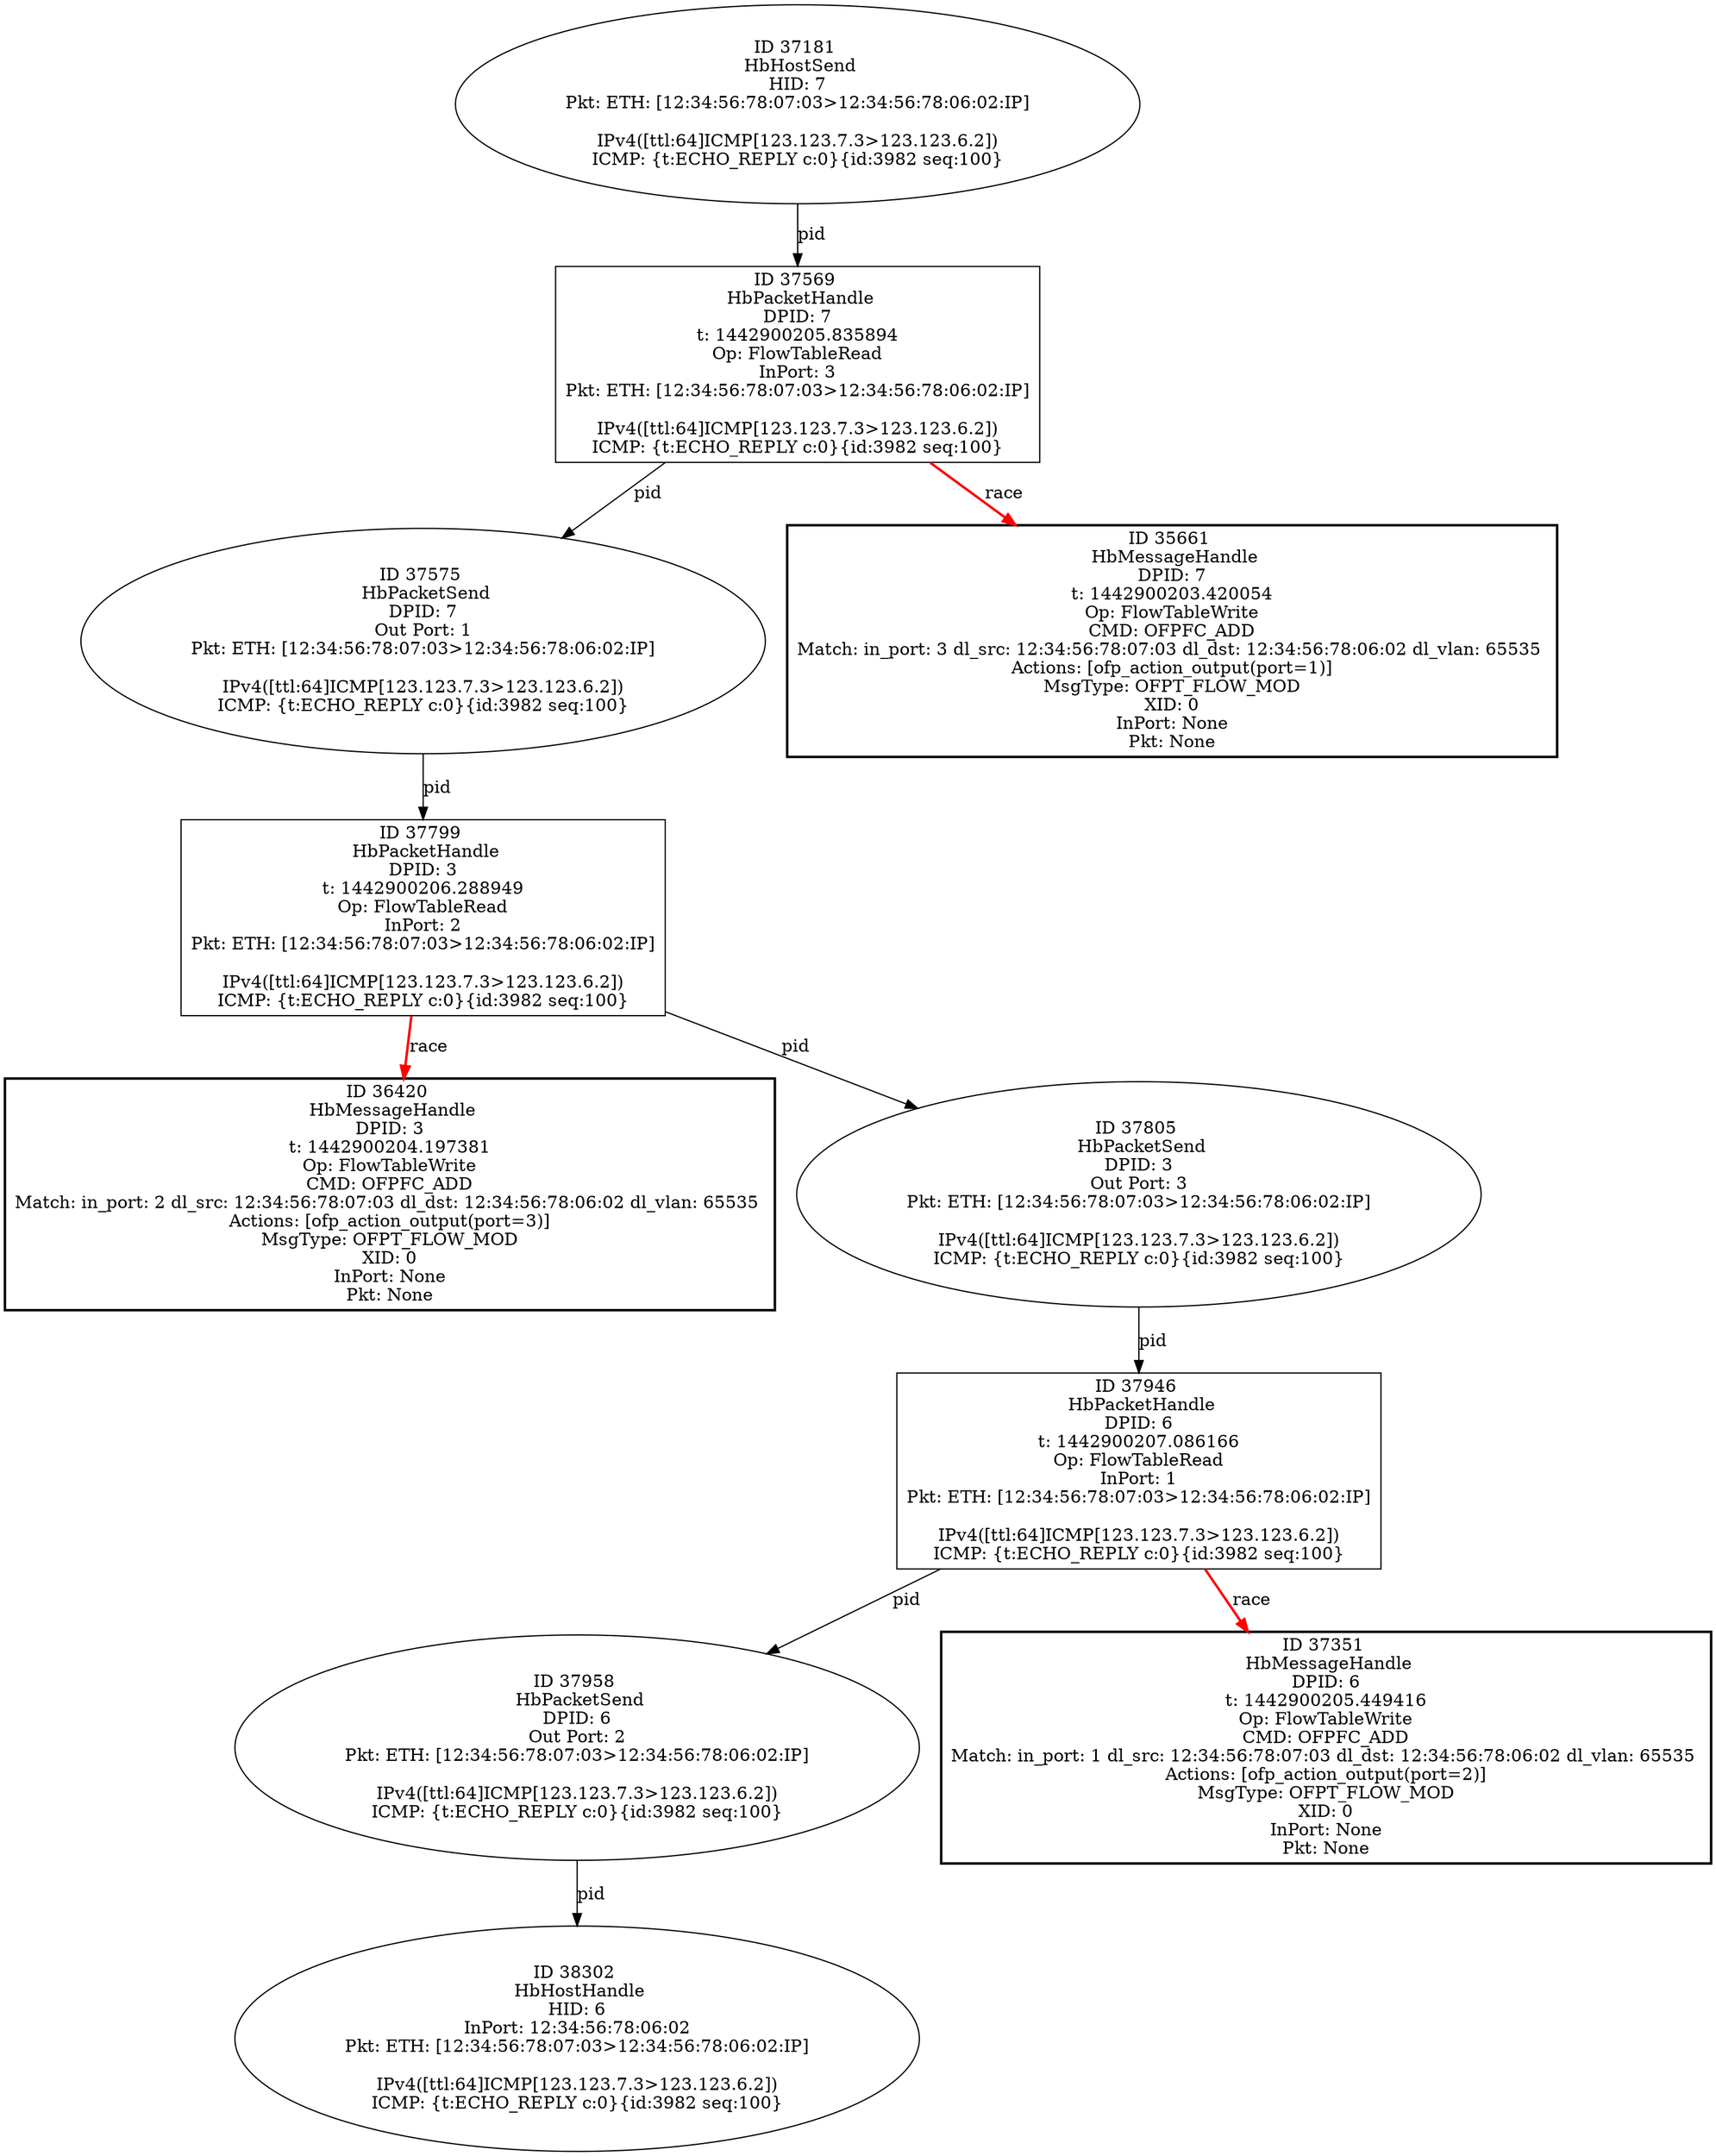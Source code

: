 strict digraph G {
37569 [shape=box, event=<hb_events.HbPacketHandle object at 0x112ff0690>, label="ID 37569 
 HbPacketHandle
DPID: 7
t: 1442900205.835894
Op: FlowTableRead
InPort: 3
Pkt: ETH: [12:34:56:78:07:03>12:34:56:78:06:02:IP]

IPv4([ttl:64]ICMP[123.123.7.3>123.123.6.2])
ICMP: {t:ECHO_REPLY c:0}{id:3982 seq:100}"];
36420 [shape=box, style=bold, event=<hb_events.HbMessageHandle object at 0x11299ed50>, label="ID 36420 
 HbMessageHandle
DPID: 3
t: 1442900204.197381
Op: FlowTableWrite
CMD: OFPFC_ADD
Match: in_port: 2 dl_src: 12:34:56:78:07:03 dl_dst: 12:34:56:78:06:02 dl_vlan: 65535 
Actions: [ofp_action_output(port=3)]
MsgType: OFPT_FLOW_MOD
XID: 0
InPort: None
Pkt: None"];
37958 [shape=oval, event=<hb_events.HbPacketSend object at 0x11322ee10>, label="ID 37958 
 HbPacketSend
DPID: 6
Out Port: 2
Pkt: ETH: [12:34:56:78:07:03>12:34:56:78:06:02:IP]

IPv4([ttl:64]ICMP[123.123.7.3>123.123.6.2])
ICMP: {t:ECHO_REPLY c:0}{id:3982 seq:100}"];
37799 [shape=box, event=<hb_events.HbPacketHandle object at 0x1131b4a90>, label="ID 37799 
 HbPacketHandle
DPID: 3
t: 1442900206.288949
Op: FlowTableRead
InPort: 2
Pkt: ETH: [12:34:56:78:07:03>12:34:56:78:06:02:IP]

IPv4([ttl:64]ICMP[123.123.7.3>123.123.6.2])
ICMP: {t:ECHO_REPLY c:0}{id:3982 seq:100}"];
37351 [shape=box, style=bold, event=<hb_events.HbMessageHandle object at 0x112ee0d10>, label="ID 37351 
 HbMessageHandle
DPID: 6
t: 1442900205.449416
Op: FlowTableWrite
CMD: OFPFC_ADD
Match: in_port: 1 dl_src: 12:34:56:78:07:03 dl_dst: 12:34:56:78:06:02 dl_vlan: 65535 
Actions: [ofp_action_output(port=2)]
MsgType: OFPT_FLOW_MOD
XID: 0
InPort: None
Pkt: None"];
37575 [shape=oval, event=<hb_events.HbPacketSend object at 0x113036cd0>, label="ID 37575 
 HbPacketSend
DPID: 7
Out Port: 1
Pkt: ETH: [12:34:56:78:07:03>12:34:56:78:06:02:IP]

IPv4([ttl:64]ICMP[123.123.7.3>123.123.6.2])
ICMP: {t:ECHO_REPLY c:0}{id:3982 seq:100}"];
37805 [shape=oval, event=<hb_events.HbPacketSend object at 0x1131b4490>, label="ID 37805 
 HbPacketSend
DPID: 3
Out Port: 3
Pkt: ETH: [12:34:56:78:07:03>12:34:56:78:06:02:IP]

IPv4([ttl:64]ICMP[123.123.7.3>123.123.6.2])
ICMP: {t:ECHO_REPLY c:0}{id:3982 seq:100}"];
35661 [shape=box, style=bold, event=<hb_events.HbMessageHandle object at 0x112626950>, label="ID 35661 
 HbMessageHandle
DPID: 7
t: 1442900203.420054
Op: FlowTableWrite
CMD: OFPFC_ADD
Match: in_port: 3 dl_src: 12:34:56:78:07:03 dl_dst: 12:34:56:78:06:02 dl_vlan: 65535 
Actions: [ofp_action_output(port=1)]
MsgType: OFPT_FLOW_MOD
XID: 0
InPort: None
Pkt: None"];
37946 [shape=box, event=<hb_events.HbPacketHandle object at 0x11326fed0>, label="ID 37946 
 HbPacketHandle
DPID: 6
t: 1442900207.086166
Op: FlowTableRead
InPort: 1
Pkt: ETH: [12:34:56:78:07:03>12:34:56:78:06:02:IP]

IPv4([ttl:64]ICMP[123.123.7.3>123.123.6.2])
ICMP: {t:ECHO_REPLY c:0}{id:3982 seq:100}"];
37181 [shape=oval, event=<hb_events.HbHostSend object at 0x112dd5790>, label="ID 37181 
 HbHostSend
HID: 7
Pkt: ETH: [12:34:56:78:07:03>12:34:56:78:06:02:IP]

IPv4([ttl:64]ICMP[123.123.7.3>123.123.6.2])
ICMP: {t:ECHO_REPLY c:0}{id:3982 seq:100}"];
38302 [shape=oval, event=<hb_events.HbHostHandle object at 0x113528f90>, label="ID 38302 
 HbHostHandle
HID: 6
InPort: 12:34:56:78:06:02
Pkt: ETH: [12:34:56:78:07:03>12:34:56:78:06:02:IP]

IPv4([ttl:64]ICMP[123.123.7.3>123.123.6.2])
ICMP: {t:ECHO_REPLY c:0}{id:3982 seq:100}"];
37569 -> 35661  [harmful=True, color=red, style=bold, rel=race, label=race];
37569 -> 37575  [rel=pid, label=pid];
37958 -> 38302  [rel=pid, label=pid];
37575 -> 37799  [rel=pid, label=pid];
37799 -> 36420  [harmful=True, color=red, style=bold, rel=race, label=race];
37799 -> 37805  [rel=pid, label=pid];
37805 -> 37946  [rel=pid, label=pid];
37946 -> 37958  [rel=pid, label=pid];
37946 -> 37351  [harmful=True, color=red, style=bold, rel=race, label=race];
37181 -> 37569  [rel=pid, label=pid];
}
